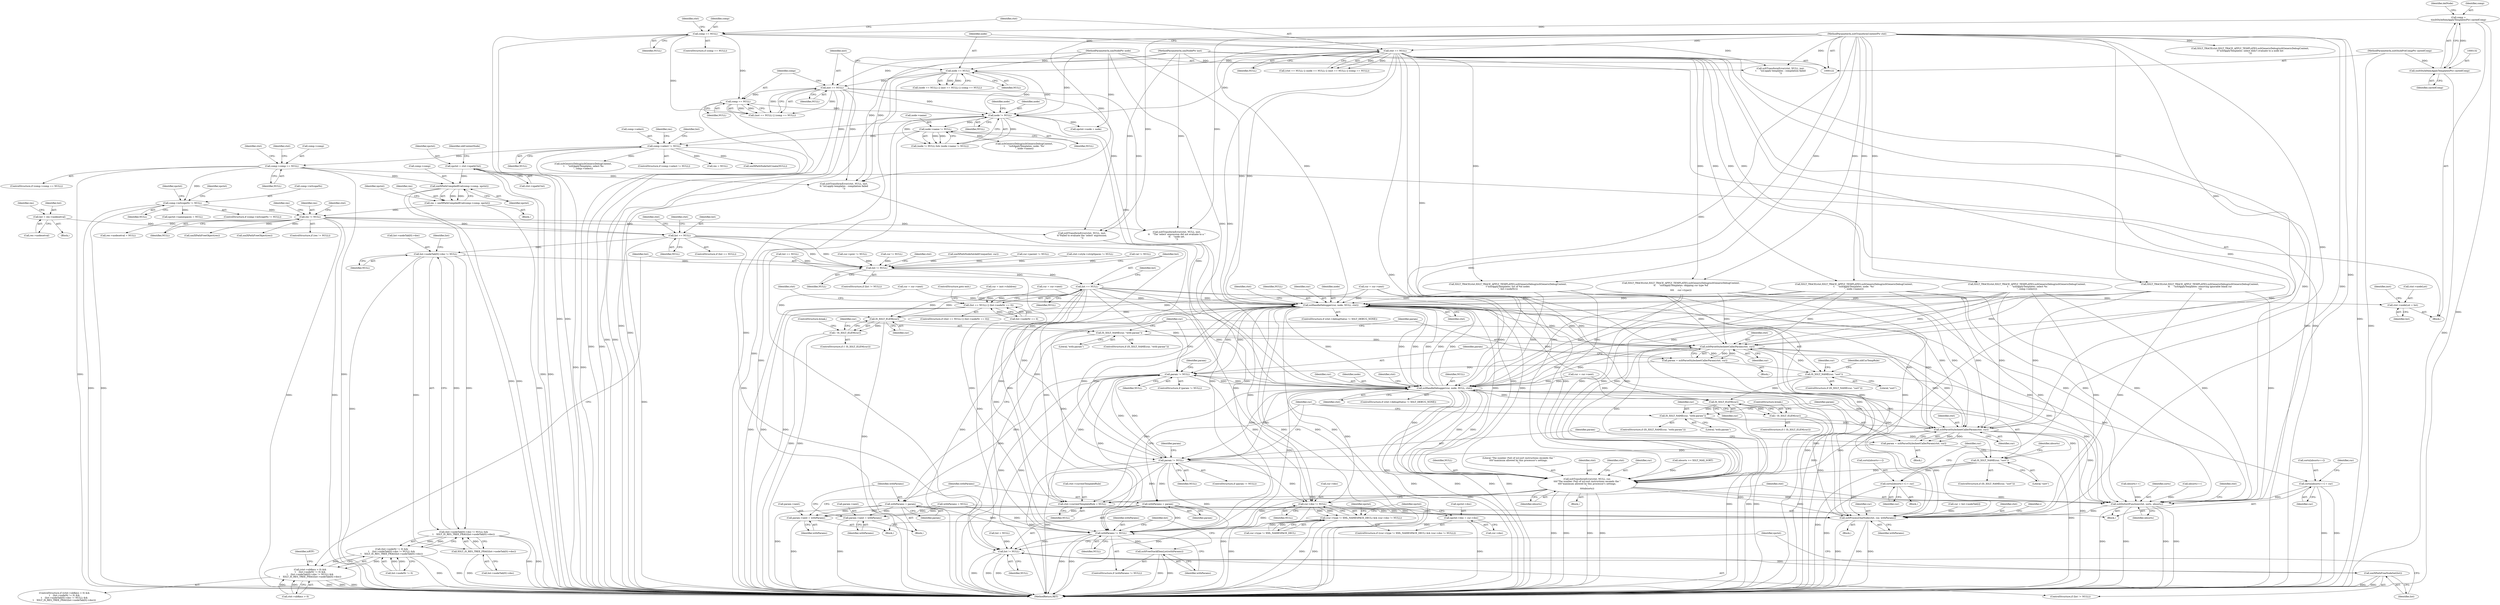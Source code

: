 digraph "0_Chrome_96dbafe288dbe2f0cc45fa3c39daf6d0c37acbab_33@array" {
"1000445" [label="(Call,list->nodeTab[0]->doc != NULL)"];
"1000420" [label="(Call,list == NULL)"];
"1000379" [label="(Call,list = res->nodesetval)"];
"1000368" [label="(Call,res != NULL)"];
"1000350" [label="(Call,res = xmlXPathCompiledEval(comp->comp, xpctxt))"];
"1000352" [label="(Call,xmlXPathCompiledEval(comp->comp, xpctxt))"];
"1000287" [label="(Call,comp->comp == NULL)"];
"1000276" [label="(Call,comp->select != NULL)"];
"1000189" [label="(Call,node != NULL)"];
"1000176" [label="(Call,node == NULL)"];
"1000124" [label="(MethodParameterIn,xmlNodePtr node)"];
"1000172" [label="(Call,ctxt == NULL)"];
"1000123" [label="(MethodParameterIn,xsltTransformContextPtr ctxt)"];
"1000160" [label="(Call,comp == NULL)"];
"1000129" [label="(Call,comp =\n\t(xsltStyleItemApplyTemplatesPtr) castedComp)"];
"1000131" [label="(Call,(xsltStyleItemApplyTemplatesPtr) castedComp)"];
"1000126" [label="(MethodParameterIn,xsltStylePreCompPtr castedComp)"];
"1000183" [label="(Call,comp == NULL)"];
"1000180" [label="(Call,inst == NULL)"];
"1000125" [label="(MethodParameterIn,xmlNodePtr inst)"];
"1000192" [label="(Call,node->name != NULL)"];
"1000206" [label="(Call,xpctxt = ctxt->xpathCtxt)"];
"1000314" [label="(Call,comp->inScopeNs != NULL)"];
"1000444" [label="(Call,(list->nodeTab[0]->doc != NULL) &&\n\t    XSLT_IS_RES_TREE_FRAG(list->nodeTab[0]->doc))"];
"1000438" [label="(Call,(list->nodeNr != 0) &&\n\t    (list->nodeTab[0]->doc != NULL) &&\n\t    XSLT_IS_RES_TREE_FRAG(list->nodeTab[0]->doc))"];
"1000432" [label="(Call,(ctxt->nbKeys > 0) &&\n\t    (list->nodeNr != 0) &&\n\t    (list->nodeTab[0]->doc != NULL) &&\n\t    XSLT_IS_RES_TREE_FRAG(list->nodeTab[0]->doc))"];
"1000454" [label="(Call,XSLT_IS_RES_TREE_FRAG(list->nodeTab[0]->doc))"];
"1000691" [label="(Call,list != NULL)"];
"1000705" [label="(Call,list == NULL)"];
"1000704" [label="(Call,(list == NULL) || (list->nodeNr == 0))"];
"1000714" [label="(Call,ctxt->nodeList = list)"];
"1000739" [label="(Call,xslHandleDebugger(cur, node, NULL, ctxt))"];
"1000766" [label="(Call,IS_XSLT_ELEM(cur))"];
"1000765" [label="(Call,! IS_XSLT_ELEM(cur))"];
"1000770" [label="(Call,IS_XSLT_NAME(cur, \"with-param\"))"];
"1000776" [label="(Call,xsltParseStylesheetCallerParam(ctxt, cur))"];
"1000774" [label="(Call,param = xsltParseStylesheetCallerParam(ctxt, cur))"];
"1000780" [label="(Call,param != NULL)"];
"1000789" [label="(Call,withParams = param)"];
"1000784" [label="(Call,param->next = withParams)"];
"1000868" [label="(Call,param->next = withParams)"];
"1000988" [label="(Call,xsltProcessOneNode(ctxt, cur, withParams))"];
"1000995" [label="(Call,withParams != NULL)"];
"1000998" [label="(Call,xsltFreeStackElemList(withParams))"];
"1001001" [label="(Call,list != NULL)"];
"1001004" [label="(Call,xmlXPathFreeNodeSet(list))"];
"1000823" [label="(Call,xslHandleDebugger(cur, node, NULL, ctxt))"];
"1000850" [label="(Call,IS_XSLT_ELEM(cur))"];
"1000849" [label="(Call,! IS_XSLT_ELEM(cur))"];
"1000854" [label="(Call,IS_XSLT_NAME(cur, \"with-param\"))"];
"1000860" [label="(Call,xsltParseStylesheetCallerParam(ctxt, cur))"];
"1000858" [label="(Call,param = xsltParseStylesheetCallerParam(ctxt, cur))"];
"1000864" [label="(Call,param != NULL)"];
"1000873" [label="(Call,withParams = param)"];
"1000886" [label="(Call,xsltTransformError(ctxt, NULL, cur,\n\t\t\t\t\"The number (%d) of xsl:sort instructions exceeds the \"\n\t\t\t\t\"maximum allowed by this processor's settings.\n\",\n\t\t\t\tnbsorts))"];
"1000911" [label="(Call,ctxt->currentTemplateRule = NULL)"];
"1000916" [label="(Call,xsltDoSortFunction(ctxt, sorts, nbsorts))"];
"1000969" [label="(Call,cur->doc != NULL)"];
"1000963" [label="(Call,(cur->type != XML_NAMESPACE_DECL) && (cur->doc != NULL))"];
"1000974" [label="(Call,xpctxt->doc = cur->doc)"];
"1000877" [label="(Call,IS_XSLT_NAME(cur, \"sort\"))"];
"1000900" [label="(Call,sorts[nbsorts++] = cur)"];
"1000793" [label="(Call,IS_XSLT_NAME(cur, \"sort\"))"];
"1000808" [label="(Call,sorts[nbsorts++] = cur)"];
"1000432" [label="(Call,(ctxt->nbKeys > 0) &&\n\t    (list->nodeNr != 0) &&\n\t    (list->nodeTab[0]->doc != NULL) &&\n\t    XSLT_IS_RES_TREE_FRAG(list->nodeTab[0]->doc))"];
"1000422" [label="(Identifier,NULL)"];
"1000869" [label="(Call,param->next)"];
"1000351" [label="(Identifier,res)"];
"1000419" [label="(ControlStructure,if (list == NULL))"];
"1000433" [label="(Call,ctxt->nbKeys > 0)"];
"1000171" [label="(Call,(ctxt == NULL) || (node == NULL) || (inst == NULL) || (comp == NULL))"];
"1000823" [label="(Call,xslHandleDebugger(cur, node, NULL, ctxt))"];
"1000795" [label="(Literal,\"sort\")"];
"1000160" [label="(Call,comp == NULL)"];
"1000162" [label="(Identifier,NULL)"];
"1000193" [label="(Call,node->name)"];
"1000855" [label="(Identifier,cur)"];
"1000786" [label="(Identifier,param)"];
"1000693" [label="(Identifier,NULL)"];
"1000919" [label="(Identifier,nbsorts)"];
"1000287" [label="(Call,comp->comp == NULL)"];
"1000129" [label="(Call,comp =\n\t(xsltStyleItemApplyTemplatesPtr) castedComp)"];
"1000401" [label="(Call,xmlXPathFreeObject(res))"];
"1000277" [label="(Call,comp->select)"];
"1000184" [label="(Identifier,comp)"];
"1000764" [label="(ControlStructure,if (! IS_XSLT_ELEM(cur)))"];
"1000165" [label="(Identifier,ctxt)"];
"1000978" [label="(Call,cur->doc)"];
"1000353" [label="(Call,comp->comp)"];
"1000718" [label="(Identifier,list)"];
"1000799" [label="(Identifier,oldCurTempRule)"];
"1000302" [label="(Call,xsltGenericDebug(xsltGenericDebugContext,\n \t     \"xsltApplyTemplates: select %s\n\", comp->select))"];
"1000782" [label="(Identifier,NULL)"];
"1000868" [label="(Call,param->next = withParams)"];
"1000825" [label="(Identifier,node)"];
"1000532" [label="(Call,ctxt->style->stripSpaces != NULL)"];
"1000765" [label="(Call,! IS_XSLT_ELEM(cur))"];
"1000780" [label="(Call,param != NULL)"];
"1000300" [label="(Identifier,ctxt)"];
"1000194" [label="(Identifier,node)"];
"1000212" [label="(Identifier,oldContextNode)"];
"1000783" [label="(Block,)"];
"1000876" [label="(ControlStructure,if (IS_XSLT_NAME(cur, \"sort\")))"];
"1001005" [label="(Identifier,list)"];
"1000356" [label="(Identifier,xpctxt)"];
"1000912" [label="(Call,ctxt->currentTemplateRule)"];
"1000431" [label="(ControlStructure,if ((ctxt->nbKeys > 0) &&\n\t    (list->nodeNr != 0) &&\n\t    (list->nodeTab[0]->doc != NULL) &&\n\t    XSLT_IS_RES_TREE_FRAG(list->nodeTab[0]->doc)))"];
"1000159" [label="(ControlStructure,if (comp == NULL))"];
"1000922" [label="(Identifier,ctxt)"];
"1000990" [label="(Identifier,cur)"];
"1000747" [label="(Identifier,ctxt)"];
"1000859" [label="(Identifier,param)"];
"1000963" [label="(Call,(cur->type != XML_NAMESPACE_DECL) && (cur->doc != NULL))"];
"1000813" [label="(Identifier,cur)"];
"1000785" [label="(Call,param->next)"];
"1000901" [label="(Call,sorts[nbsorts++])"];
"1000188" [label="(Call,(node != NULL) && (node->name != NULL))"];
"1000454" [label="(Call,XSLT_IS_RES_TREE_FRAG(list->nodeTab[0]->doc))"];
"1000864" [label="(Call,param != NULL)"];
"1000742" [label="(Identifier,NULL)"];
"1000200" [label="(Call,xsltGenericDebug(xsltGenericDebugContext,\n\t     \"xsltApplyTemplates: node: '%s'\n\", node->name))"];
"1000950" [label="(Call,cur = list->nodeTab[i])"];
"1000862" [label="(Identifier,cur)"];
"1000794" [label="(Identifier,cur)"];
"1000183" [label="(Call,comp == NULL)"];
"1000949" [label="(Block,)"];
"1000352" [label="(Call,xmlXPathCompiledEval(comp->comp, xpctxt))"];
"1000138" [label="(Identifier,delNode)"];
"1000778" [label="(Identifier,cur)"];
"1000999" [label="(Identifier,withParams)"];
"1000314" [label="(Call,comp->inScopeNs != NULL)"];
"1001000" [label="(ControlStructure,if (list != NULL))"];
"1000172" [label="(Call,ctxt == NULL)"];
"1000890" [label="(Literal,\"The number (%d) of xsl:sort instructions exceeds the \"\n\t\t\t\t\"maximum allowed by this processor's settings.\n\")"];
"1000866" [label="(Identifier,NULL)"];
"1000815" [label="(Identifier,cur)"];
"1000997" [label="(Identifier,NULL)"];
"1000852" [label="(ControlStructure,break;)"];
"1000409" [label="(Identifier,ctxt)"];
"1000281" [label="(Block,)"];
"1000886" [label="(Call,xsltTransformError(ctxt, NULL, cur,\n\t\t\t\t\"The number (%d) of xsl:sort instructions exceeds the \"\n\t\t\t\t\"maximum allowed by this processor's settings.\n\",\n\t\t\t\tnbsorts))"];
"1000181" [label="(Identifier,inst)"];
"1000743" [label="(Identifier,ctxt)"];
"1000758" [label="(Call,cur = cur->next)"];
"1000774" [label="(Call,param = xsltParseStylesheetCallerParam(ctxt, cur))"];
"1000790" [label="(Identifier,withParams)"];
"1000174" [label="(Identifier,NULL)"];
"1000733" [label="(ControlStructure,if (ctxt->debugStatus != XSLT_DEBUG_NONE))"];
"1000970" [label="(Call,cur->doc)"];
"1000809" [label="(Call,sorts[nbsorts++])"];
"1000288" [label="(Call,comp->comp)"];
"1000124" [label="(MethodParameterIn,xmlNodePtr node)"];
"1000318" [label="(Identifier,NULL)"];
"1000791" [label="(Identifier,param)"];
"1000817" [label="(ControlStructure,if (ctxt->debugStatus != XSLT_DEBUG_NONE))"];
"1000176" [label="(Call,node == NULL)"];
"1000716" [label="(Identifier,ctxt)"];
"1000147" [label="(Call,withParams = NULL)"];
"1000708" [label="(Call,list->nodeNr == 0)"];
"1000435" [label="(Identifier,ctxt)"];
"1000375" [label="(Identifier,res)"];
"1000831" [label="(Identifier,ctxt)"];
"1000903" [label="(Call,nbsorts++)"];
"1000974" [label="(Call,xpctxt->doc = cur->doc)"];
"1000877" [label="(Call,IS_XSLT_NAME(cur, \"sort\"))"];
"1000691" [label="(Call,list != NULL)"];
"1000710" [label="(Identifier,list)"];
"1000127" [label="(Block,)"];
"1000854" [label="(Call,IS_XSLT_NAME(cur, \"with-param\"))"];
"1000766" [label="(Call,IS_XSLT_ELEM(cur))"];
"1000380" [label="(Identifier,list)"];
"1000408" [label="(Call,xsltTransformError(ctxt, NULL, inst,\n\t\t\"Failed to evaluate the 'select' expression.\n\"))"];
"1000175" [label="(Call,(node == NULL) || (inst == NULL) || (comp == NULL))"];
"1000178" [label="(Identifier,NULL)"];
"1000342" [label="(Identifier,xpctxt)"];
"1000883" [label="(Identifier,nbsorts)"];
"1000597" [label="(Call,val != NULL)"];
"1001002" [label="(Identifier,list)"];
"1000891" [label="(Identifier,nbsorts)"];
"1000275" [label="(ControlStructure,if (comp->select != NULL))"];
"1000713" [label="(ControlStructure,goto exit;)"];
"1000775" [label="(Identifier,param)"];
"1000704" [label="(Call,(list == NULL) || (list->nodeNr == 0))"];
"1000367" [label="(ControlStructure,if (res != NULL))"];
"1000284" [label="(Identifier,res)"];
"1000161" [label="(Identifier,comp)"];
"1000464" [label="(Identifier,isRTF)"];
"1000773" [label="(Block,)"];
"1000286" [label="(ControlStructure,if (comp->comp == NULL))"];
"1000777" [label="(Identifier,ctxt)"];
"1000861" [label="(Identifier,ctxt)"];
"1000359" [label="(Identifier,xpctxt)"];
"1000983" [label="(Identifier,xpctxt)"];
"1000384" [label="(Call,res->nodesetval = NULL)"];
"1000637" [label="(Call,cur->prev != NULL)"];
"1000975" [label="(Call,xpctxt->doc)"];
"1000998" [label="(Call,xsltFreeStackElemList(withParams))"];
"1000173" [label="(Identifier,ctxt)"];
"1000915" [label="(Identifier,NULL)"];
"1000299" [label="(Call,XSLT_TRACE(ctxt,XSLT_TRACE_APPLY_TEMPLATES,xsltGenericDebug(xsltGenericDebugContext,\n \t     \"xsltApplyTemplates: select %s\n\", comp->select)))"];
"1000772" [label="(Literal,\"with-param\")"];
"1000322" [label="(Identifier,xpctxt)"];
"1000315" [label="(Call,comp->inScopeNs)"];
"1000995" [label="(Call,withParams != NULL)"];
"1000386" [label="(Identifier,res)"];
"1000911" [label="(Call,ctxt->currentTemplateRule = NULL)"];
"1000875" [label="(Identifier,param)"];
"1000677" [label="(Call,XSLT_TRACE(ctxt,XSLT_TRACE_APPLY_TEMPLATES,xsltGenericDebug(xsltGenericDebugContext,\n\t\t     \"xsltApplyTemplates: removing ignorable blank cur\n\")))"];
"1000827" [label="(Identifier,ctxt)"];
"1000887" [label="(Identifier,ctxt)"];
"1000768" [label="(ControlStructure,break;)"];
"1000280" [label="(Identifier,NULL)"];
"1000196" [label="(Identifier,NULL)"];
"1000425" [label="(Identifier,ctxt)"];
"1000906" [label="(Call,cur = cur->next)"];
"1000739" [label="(Call,xslHandleDebugger(cur, node, NULL, ctxt))"];
"1000740" [label="(Identifier,cur)"];
"1000863" [label="(ControlStructure,if (param != NULL))"];
"1000849" [label="(Call,! IS_XSLT_ELEM(cur))"];
"1000458" [label="(Identifier,list)"];
"1000283" [label="(Call,res = NULL)"];
"1000421" [label="(Identifier,list)"];
"1000725" [label="(Call,cur = inst->children)"];
"1000126" [label="(MethodParameterIn,xsltStylePreCompPtr castedComp)"];
"1000826" [label="(Identifier,NULL)"];
"1000976" [label="(Identifier,xpctxt)"];
"1000504" [label="(Call,cur != NULL)"];
"1000690" [label="(ControlStructure,if (list != NULL))"];
"1000850" [label="(Call,IS_XSLT_ELEM(cur))"];
"1000926" [label="(Call,cur = cur->next)"];
"1000741" [label="(Identifier,node)"];
"1000905" [label="(Identifier,cur)"];
"1000294" [label="(Identifier,ctxt)"];
"1000164" [label="(Call,xsltTransformError(ctxt, NULL, inst,\n\t     \"xsl:apply-templates : compilation failed\n\"))"];
"1000446" [label="(Call,list->nodeTab[0]->doc)"];
"1000706" [label="(Identifier,list)"];
"1000370" [label="(Identifier,NULL)"];
"1000779" [label="(ControlStructure,if (param != NULL))"];
"1000481" [label="(Call,xmlXPathNodeSetCreate(NULL))"];
"1000340" [label="(Call,xpctxt->namespaces = NULL)"];
"1001008" [label="(Identifier,xpctxt)"];
"1000989" [label="(Identifier,ctxt)"];
"1000865" [label="(Identifier,param)"];
"1000192" [label="(Call,node->name != NULL)"];
"1001056" [label="(MethodReturn,RET)"];
"1000177" [label="(Identifier,node)"];
"1000894" [label="(Identifier,ctxt)"];
"1000808" [label="(Call,sorts[nbsorts++] = cur)"];
"1000705" [label="(Call,list == NULL)"];
"1000784" [label="(Call,param->next = withParams)"];
"1000438" [label="(Call,(list->nodeNr != 0) &&\n\t    (list->nodeTab[0]->doc != NULL) &&\n\t    XSLT_IS_RES_TREE_FRAG(list->nodeTab[0]->doc))"];
"1000480" [label="(Identifier,list)"];
"1000182" [label="(Identifier,NULL)"];
"1000948" [label="(Identifier,i)"];
"1000899" [label="(Block,)"];
"1000927" [label="(Identifier,cur)"];
"1000424" [label="(Call,XSLT_TRACE(ctxt,XSLT_TRACE_APPLY_TEMPLATES,xsltGenericDebug(xsltGenericDebugContext,\n\t\t\"xsltApplyTemplates: select didn't evaluate to a node list\n\")))"];
"1000879" [label="(Literal,\"sort\")"];
"1000391" [label="(Call,xsltTransformError(ctxt, NULL, inst,\n\t\t    \"The 'select' expression did not evaluate to a \"\n\t\t    \"node set.\n\"))"];
"1000453" [label="(Identifier,NULL)"];
"1000131" [label="(Call,(xsltStyleItemApplyTemplatesPtr) castedComp)"];
"1000889" [label="(Identifier,cur)"];
"1000444" [label="(Call,(list->nodeTab[0]->doc != NULL) &&\n\t    XSLT_IS_RES_TREE_FRAG(list->nodeTab[0]->doc))"];
"1000793" [label="(Call,IS_XSLT_NAME(cur, \"sort\"))"];
"1000789" [label="(Call,withParams = param)"];
"1000878" [label="(Identifier,cur)"];
"1000848" [label="(ControlStructure,if (! IS_XSLT_ELEM(cur)))"];
"1000123" [label="(MethodParameterIn,xsltTransformContextPtr ctxt)"];
"1000856" [label="(Literal,\"with-param\")"];
"1000179" [label="(Call,(inst == NULL) || (comp == NULL))"];
"1000769" [label="(ControlStructure,if (IS_XSLT_NAME(cur, \"with-param\")))"];
"1000788" [label="(Identifier,withParams)"];
"1000707" [label="(Identifier,NULL)"];
"1000368" [label="(Call,res != NULL)"];
"1000900" [label="(Call,sorts[nbsorts++] = cur)"];
"1000792" [label="(ControlStructure,if (IS_XSLT_NAME(cur, \"sort\")))"];
"1000918" [label="(Identifier,sorts)"];
"1000703" [label="(ControlStructure,if ((list == NULL) || (list->nodeNr == 0)))"];
"1000882" [label="(Call,nbsorts >= XSLT_MAX_SORT)"];
"1000439" [label="(Call,list->nodeNr != 0)"];
"1000445" [label="(Call,list->nodeTab[0]->doc != NULL)"];
"1001001" [label="(Call,list != NULL)"];
"1000381" [label="(Call,res->nodesetval)"];
"1000206" [label="(Call,xpctxt = ctxt->xpathCtxt)"];
"1000455" [label="(Call,list->nodeTab[0]->doc)"];
"1000142" [label="(Call,list = NULL)"];
"1000369" [label="(Identifier,res)"];
"1000853" [label="(ControlStructure,if (IS_XSLT_NAME(cur, \"with-param\")))"];
"1000916" [label="(Call,xsltDoSortFunction(ctxt, sorts, nbsorts))"];
"1000988" [label="(Call,xsltProcessOneNode(ctxt, cur, withParams))"];
"1000207" [label="(Identifier,xpctxt)"];
"1000770" [label="(Call,IS_XSLT_NAME(cur, \"with-param\"))"];
"1000185" [label="(Identifier,NULL)"];
"1000885" [label="(Block,)"];
"1000130" [label="(Identifier,comp)"];
"1000858" [label="(Call,param = xsltParseStylesheetCallerParam(ctxt, cur))"];
"1000695" [label="(Identifier,ctxt)"];
"1000404" [label="(Call,xmlXPathFreeObject(res))"];
"1000308" [label="(Call,xpctxt->node = node)"];
"1000991" [label="(Identifier,withParams)"];
"1000616" [label="(Call,xmlXPathNodeSetAddUnique(list, cur))"];
"1000291" [label="(Identifier,NULL)"];
"1000519" [label="(Call,cur->parent != NULL)"];
"1000208" [label="(Call,ctxt->xpathCtxt)"];
"1000197" [label="(Call,XSLT_TRACE(ctxt,XSLT_TRACE_APPLY_TEMPLATES,xsltGenericDebug(xsltGenericDebugContext,\n\t     \"xsltApplyTemplates: node: '%s'\n\", node->name)))"];
"1000796" [label="(Block,)"];
"1000180" [label="(Call,inst == NULL)"];
"1000189" [label="(Call,node != NULL)"];
"1000276" [label="(Call,comp->select != NULL)"];
"1000873" [label="(Call,withParams = param)"];
"1000851" [label="(Identifier,cur)"];
"1000714" [label="(Call,ctxt->nodeList = list)"];
"1000964" [label="(Call,cur->type != XML_NAMESPACE_DECL)"];
"1000907" [label="(Identifier,cur)"];
"1000125" [label="(MethodParameterIn,xmlNodePtr inst)"];
"1000973" [label="(Identifier,NULL)"];
"1000872" [label="(Identifier,withParams)"];
"1000962" [label="(ControlStructure,if ((cur->type != XML_NAMESPACE_DECL) && (cur->doc != NULL)))"];
"1001003" [label="(Identifier,NULL)"];
"1000190" [label="(Identifier,node)"];
"1000313" [label="(ControlStructure,if (comp->inScopeNs != NULL))"];
"1000655" [label="(Call,XSLT_TRACE(ctxt,XSLT_TRACE_APPLY_TEMPLATES,xsltGenericDebug(xsltGenericDebugContext,\n\t\t     \"xsltApplyTemplates: skipping cur type %d\n\",\n\t\t\t\t     cur->type)))"];
"1000767" [label="(Identifier,cur)"];
"1000917" [label="(Identifier,ctxt)"];
"1000721" [label="(Identifier,inst)"];
"1000191" [label="(Identifier,NULL)"];
"1000350" [label="(Call,res = xmlXPathCompiledEval(comp->comp, xpctxt))"];
"1000771" [label="(Identifier,cur)"];
"1000293" [label="(Call,xsltTransformError(ctxt, NULL, inst,\n\t\t \"xsl:apply-templates : compilation failed\n\"))"];
"1000888" [label="(Identifier,NULL)"];
"1000379" [label="(Call,list = res->nodesetval)"];
"1000378" [label="(Block,)"];
"1000484" [label="(Call,list == NULL)"];
"1000874" [label="(Identifier,withParams)"];
"1000694" [label="(Call,XSLT_TRACE(ctxt,XSLT_TRACE_APPLY_TEMPLATES,xsltGenericDebug(xsltGenericDebugContext,\n\t\"xsltApplyTemplates: list of %d nodes\n\", list->nodeNr)))"];
"1000692" [label="(Identifier,list)"];
"1000867" [label="(Block,)"];
"1000133" [label="(Identifier,castedComp)"];
"1000857" [label="(Block,)"];
"1000824" [label="(Identifier,cur)"];
"1000996" [label="(Identifier,withParams)"];
"1000842" [label="(Call,cur = cur->next)"];
"1000860" [label="(Call,xsltParseStylesheetCallerParam(ctxt, cur))"];
"1000994" [label="(ControlStructure,if (withParams != NULL))"];
"1000420" [label="(Call,list == NULL)"];
"1000969" [label="(Call,cur->doc != NULL)"];
"1000870" [label="(Identifier,param)"];
"1000715" [label="(Call,ctxt->nodeList)"];
"1000781" [label="(Identifier,param)"];
"1000811" [label="(Call,nbsorts++)"];
"1001004" [label="(Call,xmlXPathFreeNodeSet(list))"];
"1000776" [label="(Call,xsltParseStylesheetCallerParam(ctxt, cur))"];
"1000445" -> "1000444"  [label="AST: "];
"1000445" -> "1000453"  [label="CFG: "];
"1000446" -> "1000445"  [label="AST: "];
"1000453" -> "1000445"  [label="AST: "];
"1000458" -> "1000445"  [label="CFG: "];
"1000444" -> "1000445"  [label="CFG: "];
"1000445" -> "1001056"  [label="DDG: "];
"1000445" -> "1000444"  [label="DDG: "];
"1000445" -> "1000444"  [label="DDG: "];
"1000420" -> "1000445"  [label="DDG: "];
"1000445" -> "1000454"  [label="DDG: "];
"1000445" -> "1000691"  [label="DDG: "];
"1000420" -> "1000419"  [label="AST: "];
"1000420" -> "1000422"  [label="CFG: "];
"1000421" -> "1000420"  [label="AST: "];
"1000422" -> "1000420"  [label="AST: "];
"1000425" -> "1000420"  [label="CFG: "];
"1000435" -> "1000420"  [label="CFG: "];
"1000420" -> "1001056"  [label="DDG: "];
"1000379" -> "1000420"  [label="DDG: "];
"1000368" -> "1000420"  [label="DDG: "];
"1000420" -> "1000691"  [label="DDG: "];
"1000420" -> "1000691"  [label="DDG: "];
"1000420" -> "1000995"  [label="DDG: "];
"1000420" -> "1001001"  [label="DDG: "];
"1000379" -> "1000378"  [label="AST: "];
"1000379" -> "1000381"  [label="CFG: "];
"1000380" -> "1000379"  [label="AST: "];
"1000381" -> "1000379"  [label="AST: "];
"1000386" -> "1000379"  [label="CFG: "];
"1000368" -> "1000367"  [label="AST: "];
"1000368" -> "1000370"  [label="CFG: "];
"1000369" -> "1000368"  [label="AST: "];
"1000370" -> "1000368"  [label="AST: "];
"1000375" -> "1000368"  [label="CFG: "];
"1000409" -> "1000368"  [label="CFG: "];
"1000368" -> "1001056"  [label="DDG: "];
"1000368" -> "1001056"  [label="DDG: "];
"1000350" -> "1000368"  [label="DDG: "];
"1000314" -> "1000368"  [label="DDG: "];
"1000368" -> "1000384"  [label="DDG: "];
"1000368" -> "1000391"  [label="DDG: "];
"1000368" -> "1000401"  [label="DDG: "];
"1000368" -> "1000404"  [label="DDG: "];
"1000368" -> "1000408"  [label="DDG: "];
"1000350" -> "1000281"  [label="AST: "];
"1000350" -> "1000352"  [label="CFG: "];
"1000351" -> "1000350"  [label="AST: "];
"1000352" -> "1000350"  [label="AST: "];
"1000359" -> "1000350"  [label="CFG: "];
"1000350" -> "1001056"  [label="DDG: "];
"1000352" -> "1000350"  [label="DDG: "];
"1000352" -> "1000350"  [label="DDG: "];
"1000352" -> "1000356"  [label="CFG: "];
"1000353" -> "1000352"  [label="AST: "];
"1000356" -> "1000352"  [label="AST: "];
"1000352" -> "1001056"  [label="DDG: "];
"1000352" -> "1001056"  [label="DDG: "];
"1000287" -> "1000352"  [label="DDG: "];
"1000206" -> "1000352"  [label="DDG: "];
"1000287" -> "1000286"  [label="AST: "];
"1000287" -> "1000291"  [label="CFG: "];
"1000288" -> "1000287"  [label="AST: "];
"1000291" -> "1000287"  [label="AST: "];
"1000294" -> "1000287"  [label="CFG: "];
"1000300" -> "1000287"  [label="CFG: "];
"1000287" -> "1001056"  [label="DDG: "];
"1000287" -> "1001056"  [label="DDG: "];
"1000276" -> "1000287"  [label="DDG: "];
"1000287" -> "1000293"  [label="DDG: "];
"1000287" -> "1000314"  [label="DDG: "];
"1000276" -> "1000275"  [label="AST: "];
"1000276" -> "1000280"  [label="CFG: "];
"1000277" -> "1000276"  [label="AST: "];
"1000280" -> "1000276"  [label="AST: "];
"1000284" -> "1000276"  [label="CFG: "];
"1000480" -> "1000276"  [label="CFG: "];
"1000276" -> "1001056"  [label="DDG: "];
"1000276" -> "1001056"  [label="DDG: "];
"1000189" -> "1000276"  [label="DDG: "];
"1000192" -> "1000276"  [label="DDG: "];
"1000276" -> "1000283"  [label="DDG: "];
"1000276" -> "1000302"  [label="DDG: "];
"1000276" -> "1000481"  [label="DDG: "];
"1000189" -> "1000188"  [label="AST: "];
"1000189" -> "1000191"  [label="CFG: "];
"1000190" -> "1000189"  [label="AST: "];
"1000191" -> "1000189"  [label="AST: "];
"1000194" -> "1000189"  [label="CFG: "];
"1000188" -> "1000189"  [label="CFG: "];
"1000189" -> "1001056"  [label="DDG: "];
"1000189" -> "1000188"  [label="DDG: "];
"1000189" -> "1000188"  [label="DDG: "];
"1000176" -> "1000189"  [label="DDG: "];
"1000176" -> "1000189"  [label="DDG: "];
"1000124" -> "1000189"  [label="DDG: "];
"1000183" -> "1000189"  [label="DDG: "];
"1000172" -> "1000189"  [label="DDG: "];
"1000180" -> "1000189"  [label="DDG: "];
"1000189" -> "1000192"  [label="DDG: "];
"1000189" -> "1000308"  [label="DDG: "];
"1000189" -> "1000739"  [label="DDG: "];
"1000189" -> "1000823"  [label="DDG: "];
"1000176" -> "1000175"  [label="AST: "];
"1000176" -> "1000178"  [label="CFG: "];
"1000177" -> "1000176"  [label="AST: "];
"1000178" -> "1000176"  [label="AST: "];
"1000181" -> "1000176"  [label="CFG: "];
"1000175" -> "1000176"  [label="CFG: "];
"1000176" -> "1001056"  [label="DDG: "];
"1000176" -> "1001056"  [label="DDG: "];
"1000176" -> "1000175"  [label="DDG: "];
"1000176" -> "1000175"  [label="DDG: "];
"1000124" -> "1000176"  [label="DDG: "];
"1000172" -> "1000176"  [label="DDG: "];
"1000176" -> "1000180"  [label="DDG: "];
"1000124" -> "1000122"  [label="AST: "];
"1000124" -> "1001056"  [label="DDG: "];
"1000124" -> "1000308"  [label="DDG: "];
"1000124" -> "1000739"  [label="DDG: "];
"1000124" -> "1000823"  [label="DDG: "];
"1000172" -> "1000171"  [label="AST: "];
"1000172" -> "1000174"  [label="CFG: "];
"1000173" -> "1000172"  [label="AST: "];
"1000174" -> "1000172"  [label="AST: "];
"1000177" -> "1000172"  [label="CFG: "];
"1000171" -> "1000172"  [label="CFG: "];
"1000172" -> "1001056"  [label="DDG: "];
"1000172" -> "1001056"  [label="DDG: "];
"1000172" -> "1000171"  [label="DDG: "];
"1000172" -> "1000171"  [label="DDG: "];
"1000123" -> "1000172"  [label="DDG: "];
"1000160" -> "1000172"  [label="DDG: "];
"1000172" -> "1000197"  [label="DDG: "];
"1000172" -> "1000293"  [label="DDG: "];
"1000172" -> "1000299"  [label="DDG: "];
"1000172" -> "1000655"  [label="DDG: "];
"1000172" -> "1000677"  [label="DDG: "];
"1000172" -> "1000694"  [label="DDG: "];
"1000172" -> "1000739"  [label="DDG: "];
"1000172" -> "1000776"  [label="DDG: "];
"1000172" -> "1000823"  [label="DDG: "];
"1000172" -> "1000860"  [label="DDG: "];
"1000172" -> "1000886"  [label="DDG: "];
"1000172" -> "1000916"  [label="DDG: "];
"1000172" -> "1000988"  [label="DDG: "];
"1000123" -> "1000122"  [label="AST: "];
"1000123" -> "1001056"  [label="DDG: "];
"1000123" -> "1000164"  [label="DDG: "];
"1000123" -> "1000197"  [label="DDG: "];
"1000123" -> "1000293"  [label="DDG: "];
"1000123" -> "1000299"  [label="DDG: "];
"1000123" -> "1000391"  [label="DDG: "];
"1000123" -> "1000408"  [label="DDG: "];
"1000123" -> "1000424"  [label="DDG: "];
"1000123" -> "1000655"  [label="DDG: "];
"1000123" -> "1000677"  [label="DDG: "];
"1000123" -> "1000694"  [label="DDG: "];
"1000123" -> "1000739"  [label="DDG: "];
"1000123" -> "1000776"  [label="DDG: "];
"1000123" -> "1000823"  [label="DDG: "];
"1000123" -> "1000860"  [label="DDG: "];
"1000123" -> "1000886"  [label="DDG: "];
"1000123" -> "1000916"  [label="DDG: "];
"1000123" -> "1000988"  [label="DDG: "];
"1000160" -> "1000159"  [label="AST: "];
"1000160" -> "1000162"  [label="CFG: "];
"1000161" -> "1000160"  [label="AST: "];
"1000162" -> "1000160"  [label="AST: "];
"1000165" -> "1000160"  [label="CFG: "];
"1000173" -> "1000160"  [label="CFG: "];
"1000160" -> "1001056"  [label="DDG: "];
"1000160" -> "1001056"  [label="DDG: "];
"1000129" -> "1000160"  [label="DDG: "];
"1000160" -> "1000164"  [label="DDG: "];
"1000160" -> "1000179"  [label="DDG: "];
"1000160" -> "1000183"  [label="DDG: "];
"1000129" -> "1000127"  [label="AST: "];
"1000129" -> "1000131"  [label="CFG: "];
"1000130" -> "1000129"  [label="AST: "];
"1000131" -> "1000129"  [label="AST: "];
"1000138" -> "1000129"  [label="CFG: "];
"1000129" -> "1001056"  [label="DDG: "];
"1000131" -> "1000129"  [label="DDG: "];
"1000131" -> "1000133"  [label="CFG: "];
"1000132" -> "1000131"  [label="AST: "];
"1000133" -> "1000131"  [label="AST: "];
"1000131" -> "1001056"  [label="DDG: "];
"1000126" -> "1000131"  [label="DDG: "];
"1000126" -> "1000122"  [label="AST: "];
"1000126" -> "1001056"  [label="DDG: "];
"1000183" -> "1000179"  [label="AST: "];
"1000183" -> "1000185"  [label="CFG: "];
"1000184" -> "1000183"  [label="AST: "];
"1000185" -> "1000183"  [label="AST: "];
"1000179" -> "1000183"  [label="CFG: "];
"1000183" -> "1001056"  [label="DDG: "];
"1000183" -> "1001056"  [label="DDG: "];
"1000183" -> "1000179"  [label="DDG: "];
"1000183" -> "1000179"  [label="DDG: "];
"1000180" -> "1000183"  [label="DDG: "];
"1000180" -> "1000179"  [label="AST: "];
"1000180" -> "1000182"  [label="CFG: "];
"1000181" -> "1000180"  [label="AST: "];
"1000182" -> "1000180"  [label="AST: "];
"1000184" -> "1000180"  [label="CFG: "];
"1000179" -> "1000180"  [label="CFG: "];
"1000180" -> "1001056"  [label="DDG: "];
"1000180" -> "1001056"  [label="DDG: "];
"1000180" -> "1000179"  [label="DDG: "];
"1000180" -> "1000179"  [label="DDG: "];
"1000125" -> "1000180"  [label="DDG: "];
"1000180" -> "1000293"  [label="DDG: "];
"1000180" -> "1000391"  [label="DDG: "];
"1000180" -> "1000408"  [label="DDG: "];
"1000125" -> "1000122"  [label="AST: "];
"1000125" -> "1001056"  [label="DDG: "];
"1000125" -> "1000164"  [label="DDG: "];
"1000125" -> "1000293"  [label="DDG: "];
"1000125" -> "1000391"  [label="DDG: "];
"1000125" -> "1000408"  [label="DDG: "];
"1000192" -> "1000188"  [label="AST: "];
"1000192" -> "1000196"  [label="CFG: "];
"1000193" -> "1000192"  [label="AST: "];
"1000196" -> "1000192"  [label="AST: "];
"1000188" -> "1000192"  [label="CFG: "];
"1000192" -> "1001056"  [label="DDG: "];
"1000192" -> "1000188"  [label="DDG: "];
"1000192" -> "1000188"  [label="DDG: "];
"1000192" -> "1000200"  [label="DDG: "];
"1000206" -> "1000127"  [label="AST: "];
"1000206" -> "1000208"  [label="CFG: "];
"1000207" -> "1000206"  [label="AST: "];
"1000208" -> "1000206"  [label="AST: "];
"1000212" -> "1000206"  [label="CFG: "];
"1000206" -> "1001056"  [label="DDG: "];
"1000206" -> "1001056"  [label="DDG: "];
"1000314" -> "1000313"  [label="AST: "];
"1000314" -> "1000318"  [label="CFG: "];
"1000315" -> "1000314"  [label="AST: "];
"1000318" -> "1000314"  [label="AST: "];
"1000322" -> "1000314"  [label="CFG: "];
"1000342" -> "1000314"  [label="CFG: "];
"1000314" -> "1001056"  [label="DDG: "];
"1000314" -> "1001056"  [label="DDG: "];
"1000314" -> "1000340"  [label="DDG: "];
"1000444" -> "1000438"  [label="AST: "];
"1000444" -> "1000454"  [label="CFG: "];
"1000454" -> "1000444"  [label="AST: "];
"1000438" -> "1000444"  [label="CFG: "];
"1000444" -> "1001056"  [label="DDG: "];
"1000444" -> "1001056"  [label="DDG: "];
"1000444" -> "1000438"  [label="DDG: "];
"1000444" -> "1000438"  [label="DDG: "];
"1000454" -> "1000444"  [label="DDG: "];
"1000438" -> "1000432"  [label="AST: "];
"1000438" -> "1000439"  [label="CFG: "];
"1000439" -> "1000438"  [label="AST: "];
"1000432" -> "1000438"  [label="CFG: "];
"1000438" -> "1001056"  [label="DDG: "];
"1000438" -> "1001056"  [label="DDG: "];
"1000438" -> "1000432"  [label="DDG: "];
"1000438" -> "1000432"  [label="DDG: "];
"1000439" -> "1000438"  [label="DDG: "];
"1000439" -> "1000438"  [label="DDG: "];
"1000432" -> "1000431"  [label="AST: "];
"1000432" -> "1000433"  [label="CFG: "];
"1000433" -> "1000432"  [label="AST: "];
"1000464" -> "1000432"  [label="CFG: "];
"1000692" -> "1000432"  [label="CFG: "];
"1000432" -> "1001056"  [label="DDG: "];
"1000432" -> "1001056"  [label="DDG: "];
"1000432" -> "1001056"  [label="DDG: "];
"1000433" -> "1000432"  [label="DDG: "];
"1000433" -> "1000432"  [label="DDG: "];
"1000454" -> "1000455"  [label="CFG: "];
"1000455" -> "1000454"  [label="AST: "];
"1000454" -> "1001056"  [label="DDG: "];
"1000691" -> "1000690"  [label="AST: "];
"1000691" -> "1000693"  [label="CFG: "];
"1000692" -> "1000691"  [label="AST: "];
"1000693" -> "1000691"  [label="AST: "];
"1000695" -> "1000691"  [label="CFG: "];
"1000706" -> "1000691"  [label="CFG: "];
"1000616" -> "1000691"  [label="DDG: "];
"1000484" -> "1000691"  [label="DDG: "];
"1000637" -> "1000691"  [label="DDG: "];
"1000597" -> "1000691"  [label="DDG: "];
"1000504" -> "1000691"  [label="DDG: "];
"1000519" -> "1000691"  [label="DDG: "];
"1000532" -> "1000691"  [label="DDG: "];
"1000691" -> "1000705"  [label="DDG: "];
"1000691" -> "1000705"  [label="DDG: "];
"1000705" -> "1000704"  [label="AST: "];
"1000705" -> "1000707"  [label="CFG: "];
"1000706" -> "1000705"  [label="AST: "];
"1000707" -> "1000705"  [label="AST: "];
"1000710" -> "1000705"  [label="CFG: "];
"1000704" -> "1000705"  [label="CFG: "];
"1000705" -> "1000704"  [label="DDG: "];
"1000705" -> "1000704"  [label="DDG: "];
"1000705" -> "1000714"  [label="DDG: "];
"1000705" -> "1000739"  [label="DDG: "];
"1000705" -> "1000780"  [label="DDG: "];
"1000705" -> "1000823"  [label="DDG: "];
"1000705" -> "1000864"  [label="DDG: "];
"1000705" -> "1000886"  [label="DDG: "];
"1000705" -> "1000911"  [label="DDG: "];
"1000705" -> "1000969"  [label="DDG: "];
"1000705" -> "1000995"  [label="DDG: "];
"1000705" -> "1001001"  [label="DDG: "];
"1000704" -> "1000703"  [label="AST: "];
"1000704" -> "1000708"  [label="CFG: "];
"1000708" -> "1000704"  [label="AST: "];
"1000713" -> "1000704"  [label="CFG: "];
"1000716" -> "1000704"  [label="CFG: "];
"1000704" -> "1001056"  [label="DDG: "];
"1000704" -> "1001056"  [label="DDG: "];
"1000704" -> "1001056"  [label="DDG: "];
"1000708" -> "1000704"  [label="DDG: "];
"1000708" -> "1000704"  [label="DDG: "];
"1000714" -> "1000127"  [label="AST: "];
"1000714" -> "1000718"  [label="CFG: "];
"1000715" -> "1000714"  [label="AST: "];
"1000718" -> "1000714"  [label="AST: "];
"1000721" -> "1000714"  [label="CFG: "];
"1000739" -> "1000733"  [label="AST: "];
"1000739" -> "1000743"  [label="CFG: "];
"1000740" -> "1000739"  [label="AST: "];
"1000741" -> "1000739"  [label="AST: "];
"1000742" -> "1000739"  [label="AST: "];
"1000743" -> "1000739"  [label="AST: "];
"1000747" -> "1000739"  [label="CFG: "];
"1000739" -> "1001056"  [label="DDG: "];
"1000739" -> "1001056"  [label="DDG: "];
"1000739" -> "1001056"  [label="DDG: "];
"1000739" -> "1001056"  [label="DDG: "];
"1000842" -> "1000739"  [label="DDG: "];
"1000926" -> "1000739"  [label="DDG: "];
"1000758" -> "1000739"  [label="DDG: "];
"1000725" -> "1000739"  [label="DDG: "];
"1000823" -> "1000739"  [label="DDG: "];
"1000823" -> "1000739"  [label="DDG: "];
"1000823" -> "1000739"  [label="DDG: "];
"1000864" -> "1000739"  [label="DDG: "];
"1000780" -> "1000739"  [label="DDG: "];
"1000677" -> "1000739"  [label="DDG: "];
"1000776" -> "1000739"  [label="DDG: "];
"1000860" -> "1000739"  [label="DDG: "];
"1000197" -> "1000739"  [label="DDG: "];
"1000655" -> "1000739"  [label="DDG: "];
"1000694" -> "1000739"  [label="DDG: "];
"1000299" -> "1000739"  [label="DDG: "];
"1000739" -> "1000766"  [label="DDG: "];
"1000739" -> "1000776"  [label="DDG: "];
"1000739" -> "1000780"  [label="DDG: "];
"1000739" -> "1000823"  [label="DDG: "];
"1000739" -> "1000823"  [label="DDG: "];
"1000739" -> "1000823"  [label="DDG: "];
"1000739" -> "1000860"  [label="DDG: "];
"1000739" -> "1000864"  [label="DDG: "];
"1000739" -> "1000886"  [label="DDG: "];
"1000739" -> "1000886"  [label="DDG: "];
"1000739" -> "1000911"  [label="DDG: "];
"1000739" -> "1000916"  [label="DDG: "];
"1000739" -> "1000969"  [label="DDG: "];
"1000739" -> "1000988"  [label="DDG: "];
"1000739" -> "1000995"  [label="DDG: "];
"1000766" -> "1000765"  [label="AST: "];
"1000766" -> "1000767"  [label="CFG: "];
"1000767" -> "1000766"  [label="AST: "];
"1000765" -> "1000766"  [label="CFG: "];
"1000766" -> "1001056"  [label="DDG: "];
"1000766" -> "1000765"  [label="DDG: "];
"1000842" -> "1000766"  [label="DDG: "];
"1000926" -> "1000766"  [label="DDG: "];
"1000758" -> "1000766"  [label="DDG: "];
"1000725" -> "1000766"  [label="DDG: "];
"1000766" -> "1000770"  [label="DDG: "];
"1000765" -> "1000764"  [label="AST: "];
"1000768" -> "1000765"  [label="CFG: "];
"1000771" -> "1000765"  [label="CFG: "];
"1000765" -> "1001056"  [label="DDG: "];
"1000765" -> "1001056"  [label="DDG: "];
"1000770" -> "1000769"  [label="AST: "];
"1000770" -> "1000772"  [label="CFG: "];
"1000771" -> "1000770"  [label="AST: "];
"1000772" -> "1000770"  [label="AST: "];
"1000775" -> "1000770"  [label="CFG: "];
"1000794" -> "1000770"  [label="CFG: "];
"1000770" -> "1001056"  [label="DDG: "];
"1000770" -> "1000776"  [label="DDG: "];
"1000770" -> "1000793"  [label="DDG: "];
"1000776" -> "1000774"  [label="AST: "];
"1000776" -> "1000778"  [label="CFG: "];
"1000777" -> "1000776"  [label="AST: "];
"1000778" -> "1000776"  [label="AST: "];
"1000774" -> "1000776"  [label="CFG: "];
"1000776" -> "1001056"  [label="DDG: "];
"1000776" -> "1000774"  [label="DDG: "];
"1000776" -> "1000774"  [label="DDG: "];
"1000677" -> "1000776"  [label="DDG: "];
"1000823" -> "1000776"  [label="DDG: "];
"1000860" -> "1000776"  [label="DDG: "];
"1000197" -> "1000776"  [label="DDG: "];
"1000655" -> "1000776"  [label="DDG: "];
"1000694" -> "1000776"  [label="DDG: "];
"1000299" -> "1000776"  [label="DDG: "];
"1000776" -> "1000793"  [label="DDG: "];
"1000776" -> "1000823"  [label="DDG: "];
"1000776" -> "1000860"  [label="DDG: "];
"1000776" -> "1000886"  [label="DDG: "];
"1000776" -> "1000916"  [label="DDG: "];
"1000776" -> "1000988"  [label="DDG: "];
"1000774" -> "1000773"  [label="AST: "];
"1000775" -> "1000774"  [label="AST: "];
"1000781" -> "1000774"  [label="CFG: "];
"1000774" -> "1001056"  [label="DDG: "];
"1000774" -> "1000780"  [label="DDG: "];
"1000780" -> "1000779"  [label="AST: "];
"1000780" -> "1000782"  [label="CFG: "];
"1000781" -> "1000780"  [label="AST: "];
"1000782" -> "1000780"  [label="AST: "];
"1000786" -> "1000780"  [label="CFG: "];
"1000794" -> "1000780"  [label="CFG: "];
"1000780" -> "1001056"  [label="DDG: "];
"1000780" -> "1001056"  [label="DDG: "];
"1000864" -> "1000780"  [label="DDG: "];
"1000823" -> "1000780"  [label="DDG: "];
"1000780" -> "1000789"  [label="DDG: "];
"1000780" -> "1000823"  [label="DDG: "];
"1000780" -> "1000864"  [label="DDG: "];
"1000780" -> "1000886"  [label="DDG: "];
"1000780" -> "1000911"  [label="DDG: "];
"1000780" -> "1000969"  [label="DDG: "];
"1000780" -> "1000995"  [label="DDG: "];
"1000789" -> "1000783"  [label="AST: "];
"1000789" -> "1000791"  [label="CFG: "];
"1000790" -> "1000789"  [label="AST: "];
"1000791" -> "1000789"  [label="AST: "];
"1000794" -> "1000789"  [label="CFG: "];
"1000789" -> "1001056"  [label="DDG: "];
"1000789" -> "1000784"  [label="DDG: "];
"1000789" -> "1000868"  [label="DDG: "];
"1000789" -> "1000988"  [label="DDG: "];
"1000789" -> "1000995"  [label="DDG: "];
"1000784" -> "1000783"  [label="AST: "];
"1000784" -> "1000788"  [label="CFG: "];
"1000785" -> "1000784"  [label="AST: "];
"1000788" -> "1000784"  [label="AST: "];
"1000790" -> "1000784"  [label="CFG: "];
"1000784" -> "1001056"  [label="DDG: "];
"1000873" -> "1000784"  [label="DDG: "];
"1000147" -> "1000784"  [label="DDG: "];
"1000868" -> "1000867"  [label="AST: "];
"1000868" -> "1000872"  [label="CFG: "];
"1000869" -> "1000868"  [label="AST: "];
"1000872" -> "1000868"  [label="AST: "];
"1000874" -> "1000868"  [label="CFG: "];
"1000868" -> "1001056"  [label="DDG: "];
"1000873" -> "1000868"  [label="DDG: "];
"1000147" -> "1000868"  [label="DDG: "];
"1000988" -> "1000949"  [label="AST: "];
"1000988" -> "1000991"  [label="CFG: "];
"1000989" -> "1000988"  [label="AST: "];
"1000990" -> "1000988"  [label="AST: "];
"1000991" -> "1000988"  [label="AST: "];
"1000948" -> "1000988"  [label="CFG: "];
"1000988" -> "1001056"  [label="DDG: "];
"1000988" -> "1001056"  [label="DDG: "];
"1000988" -> "1001056"  [label="DDG: "];
"1000677" -> "1000988"  [label="DDG: "];
"1000823" -> "1000988"  [label="DDG: "];
"1000886" -> "1000988"  [label="DDG: "];
"1000916" -> "1000988"  [label="DDG: "];
"1000860" -> "1000988"  [label="DDG: "];
"1000197" -> "1000988"  [label="DDG: "];
"1000655" -> "1000988"  [label="DDG: "];
"1000694" -> "1000988"  [label="DDG: "];
"1000299" -> "1000988"  [label="DDG: "];
"1000950" -> "1000988"  [label="DDG: "];
"1000873" -> "1000988"  [label="DDG: "];
"1000147" -> "1000988"  [label="DDG: "];
"1000988" -> "1000995"  [label="DDG: "];
"1000995" -> "1000994"  [label="AST: "];
"1000995" -> "1000997"  [label="CFG: "];
"1000996" -> "1000995"  [label="AST: "];
"1000997" -> "1000995"  [label="AST: "];
"1000999" -> "1000995"  [label="CFG: "];
"1001002" -> "1000995"  [label="CFG: "];
"1000995" -> "1001056"  [label="DDG: "];
"1000995" -> "1001056"  [label="DDG: "];
"1000873" -> "1000995"  [label="DDG: "];
"1000147" -> "1000995"  [label="DDG: "];
"1000484" -> "1000995"  [label="DDG: "];
"1000864" -> "1000995"  [label="DDG: "];
"1000969" -> "1000995"  [label="DDG: "];
"1000408" -> "1000995"  [label="DDG: "];
"1000293" -> "1000995"  [label="DDG: "];
"1000886" -> "1000995"  [label="DDG: "];
"1000823" -> "1000995"  [label="DDG: "];
"1000391" -> "1000995"  [label="DDG: "];
"1000995" -> "1000998"  [label="DDG: "];
"1000995" -> "1001001"  [label="DDG: "];
"1000998" -> "1000994"  [label="AST: "];
"1000998" -> "1000999"  [label="CFG: "];
"1000999" -> "1000998"  [label="AST: "];
"1001002" -> "1000998"  [label="CFG: "];
"1000998" -> "1001056"  [label="DDG: "];
"1000998" -> "1001056"  [label="DDG: "];
"1001001" -> "1001000"  [label="AST: "];
"1001001" -> "1001003"  [label="CFG: "];
"1001002" -> "1001001"  [label="AST: "];
"1001003" -> "1001001"  [label="AST: "];
"1001005" -> "1001001"  [label="CFG: "];
"1001008" -> "1001001"  [label="CFG: "];
"1001001" -> "1001056"  [label="DDG: "];
"1001001" -> "1001056"  [label="DDG: "];
"1001001" -> "1001056"  [label="DDG: "];
"1000484" -> "1001001"  [label="DDG: "];
"1000142" -> "1001001"  [label="DDG: "];
"1001001" -> "1001004"  [label="DDG: "];
"1001004" -> "1001000"  [label="AST: "];
"1001004" -> "1001005"  [label="CFG: "];
"1001005" -> "1001004"  [label="AST: "];
"1001008" -> "1001004"  [label="CFG: "];
"1001004" -> "1001056"  [label="DDG: "];
"1001004" -> "1001056"  [label="DDG: "];
"1000823" -> "1000817"  [label="AST: "];
"1000823" -> "1000827"  [label="CFG: "];
"1000824" -> "1000823"  [label="AST: "];
"1000825" -> "1000823"  [label="AST: "];
"1000826" -> "1000823"  [label="AST: "];
"1000827" -> "1000823"  [label="AST: "];
"1000831" -> "1000823"  [label="CFG: "];
"1000823" -> "1001056"  [label="DDG: "];
"1000823" -> "1001056"  [label="DDG: "];
"1000823" -> "1001056"  [label="DDG: "];
"1000823" -> "1001056"  [label="DDG: "];
"1000842" -> "1000823"  [label="DDG: "];
"1000906" -> "1000823"  [label="DDG: "];
"1000793" -> "1000823"  [label="DDG: "];
"1000864" -> "1000823"  [label="DDG: "];
"1000677" -> "1000823"  [label="DDG: "];
"1000860" -> "1000823"  [label="DDG: "];
"1000197" -> "1000823"  [label="DDG: "];
"1000655" -> "1000823"  [label="DDG: "];
"1000694" -> "1000823"  [label="DDG: "];
"1000299" -> "1000823"  [label="DDG: "];
"1000823" -> "1000850"  [label="DDG: "];
"1000823" -> "1000860"  [label="DDG: "];
"1000823" -> "1000864"  [label="DDG: "];
"1000823" -> "1000886"  [label="DDG: "];
"1000823" -> "1000886"  [label="DDG: "];
"1000823" -> "1000911"  [label="DDG: "];
"1000823" -> "1000916"  [label="DDG: "];
"1000823" -> "1000969"  [label="DDG: "];
"1000850" -> "1000849"  [label="AST: "];
"1000850" -> "1000851"  [label="CFG: "];
"1000851" -> "1000850"  [label="AST: "];
"1000849" -> "1000850"  [label="CFG: "];
"1000850" -> "1001056"  [label="DDG: "];
"1000850" -> "1000849"  [label="DDG: "];
"1000842" -> "1000850"  [label="DDG: "];
"1000906" -> "1000850"  [label="DDG: "];
"1000793" -> "1000850"  [label="DDG: "];
"1000850" -> "1000854"  [label="DDG: "];
"1000849" -> "1000848"  [label="AST: "];
"1000852" -> "1000849"  [label="CFG: "];
"1000855" -> "1000849"  [label="CFG: "];
"1000849" -> "1001056"  [label="DDG: "];
"1000849" -> "1001056"  [label="DDG: "];
"1000854" -> "1000853"  [label="AST: "];
"1000854" -> "1000856"  [label="CFG: "];
"1000855" -> "1000854"  [label="AST: "];
"1000856" -> "1000854"  [label="AST: "];
"1000859" -> "1000854"  [label="CFG: "];
"1000878" -> "1000854"  [label="CFG: "];
"1000854" -> "1001056"  [label="DDG: "];
"1000854" -> "1000860"  [label="DDG: "];
"1000854" -> "1000877"  [label="DDG: "];
"1000860" -> "1000858"  [label="AST: "];
"1000860" -> "1000862"  [label="CFG: "];
"1000861" -> "1000860"  [label="AST: "];
"1000862" -> "1000860"  [label="AST: "];
"1000858" -> "1000860"  [label="CFG: "];
"1000860" -> "1001056"  [label="DDG: "];
"1000860" -> "1000858"  [label="DDG: "];
"1000860" -> "1000858"  [label="DDG: "];
"1000677" -> "1000860"  [label="DDG: "];
"1000197" -> "1000860"  [label="DDG: "];
"1000655" -> "1000860"  [label="DDG: "];
"1000694" -> "1000860"  [label="DDG: "];
"1000299" -> "1000860"  [label="DDG: "];
"1000860" -> "1000877"  [label="DDG: "];
"1000860" -> "1000886"  [label="DDG: "];
"1000860" -> "1000916"  [label="DDG: "];
"1000858" -> "1000857"  [label="AST: "];
"1000859" -> "1000858"  [label="AST: "];
"1000865" -> "1000858"  [label="CFG: "];
"1000858" -> "1001056"  [label="DDG: "];
"1000858" -> "1000864"  [label="DDG: "];
"1000864" -> "1000863"  [label="AST: "];
"1000864" -> "1000866"  [label="CFG: "];
"1000865" -> "1000864"  [label="AST: "];
"1000866" -> "1000864"  [label="AST: "];
"1000870" -> "1000864"  [label="CFG: "];
"1000878" -> "1000864"  [label="CFG: "];
"1000864" -> "1001056"  [label="DDG: "];
"1000864" -> "1001056"  [label="DDG: "];
"1000864" -> "1000873"  [label="DDG: "];
"1000864" -> "1000886"  [label="DDG: "];
"1000864" -> "1000911"  [label="DDG: "];
"1000864" -> "1000969"  [label="DDG: "];
"1000873" -> "1000867"  [label="AST: "];
"1000873" -> "1000875"  [label="CFG: "];
"1000874" -> "1000873"  [label="AST: "];
"1000875" -> "1000873"  [label="AST: "];
"1000878" -> "1000873"  [label="CFG: "];
"1000873" -> "1001056"  [label="DDG: "];
"1000886" -> "1000885"  [label="AST: "];
"1000886" -> "1000891"  [label="CFG: "];
"1000887" -> "1000886"  [label="AST: "];
"1000888" -> "1000886"  [label="AST: "];
"1000889" -> "1000886"  [label="AST: "];
"1000890" -> "1000886"  [label="AST: "];
"1000891" -> "1000886"  [label="AST: "];
"1000894" -> "1000886"  [label="CFG: "];
"1000886" -> "1001056"  [label="DDG: "];
"1000886" -> "1001056"  [label="DDG: "];
"1000886" -> "1001056"  [label="DDG: "];
"1000886" -> "1001056"  [label="DDG: "];
"1000677" -> "1000886"  [label="DDG: "];
"1000197" -> "1000886"  [label="DDG: "];
"1000655" -> "1000886"  [label="DDG: "];
"1000694" -> "1000886"  [label="DDG: "];
"1000299" -> "1000886"  [label="DDG: "];
"1000877" -> "1000886"  [label="DDG: "];
"1000882" -> "1000886"  [label="DDG: "];
"1000886" -> "1000911"  [label="DDG: "];
"1000886" -> "1000916"  [label="DDG: "];
"1000886" -> "1000916"  [label="DDG: "];
"1000886" -> "1000969"  [label="DDG: "];
"1000911" -> "1000796"  [label="AST: "];
"1000911" -> "1000915"  [label="CFG: "];
"1000912" -> "1000911"  [label="AST: "];
"1000915" -> "1000911"  [label="AST: "];
"1000917" -> "1000911"  [label="CFG: "];
"1000916" -> "1000796"  [label="AST: "];
"1000916" -> "1000919"  [label="CFG: "];
"1000917" -> "1000916"  [label="AST: "];
"1000918" -> "1000916"  [label="AST: "];
"1000919" -> "1000916"  [label="AST: "];
"1000922" -> "1000916"  [label="CFG: "];
"1000916" -> "1001056"  [label="DDG: "];
"1000916" -> "1001056"  [label="DDG: "];
"1000916" -> "1001056"  [label="DDG: "];
"1000916" -> "1001056"  [label="DDG: "];
"1000677" -> "1000916"  [label="DDG: "];
"1000197" -> "1000916"  [label="DDG: "];
"1000655" -> "1000916"  [label="DDG: "];
"1000694" -> "1000916"  [label="DDG: "];
"1000299" -> "1000916"  [label="DDG: "];
"1000808" -> "1000916"  [label="DDG: "];
"1000900" -> "1000916"  [label="DDG: "];
"1000903" -> "1000916"  [label="DDG: "];
"1000811" -> "1000916"  [label="DDG: "];
"1000969" -> "1000963"  [label="AST: "];
"1000969" -> "1000973"  [label="CFG: "];
"1000970" -> "1000969"  [label="AST: "];
"1000973" -> "1000969"  [label="AST: "];
"1000963" -> "1000969"  [label="CFG: "];
"1000969" -> "1001056"  [label="DDG: "];
"1000969" -> "1000963"  [label="DDG: "];
"1000969" -> "1000963"  [label="DDG: "];
"1000969" -> "1000974"  [label="DDG: "];
"1000963" -> "1000962"  [label="AST: "];
"1000963" -> "1000964"  [label="CFG: "];
"1000964" -> "1000963"  [label="AST: "];
"1000976" -> "1000963"  [label="CFG: "];
"1000983" -> "1000963"  [label="CFG: "];
"1000963" -> "1001056"  [label="DDG: "];
"1000963" -> "1001056"  [label="DDG: "];
"1000963" -> "1001056"  [label="DDG: "];
"1000964" -> "1000963"  [label="DDG: "];
"1000964" -> "1000963"  [label="DDG: "];
"1000974" -> "1000962"  [label="AST: "];
"1000974" -> "1000978"  [label="CFG: "];
"1000975" -> "1000974"  [label="AST: "];
"1000978" -> "1000974"  [label="AST: "];
"1000983" -> "1000974"  [label="CFG: "];
"1000974" -> "1001056"  [label="DDG: "];
"1000877" -> "1000876"  [label="AST: "];
"1000877" -> "1000879"  [label="CFG: "];
"1000878" -> "1000877"  [label="AST: "];
"1000879" -> "1000877"  [label="AST: "];
"1000883" -> "1000877"  [label="CFG: "];
"1000907" -> "1000877"  [label="CFG: "];
"1000877" -> "1001056"  [label="DDG: "];
"1000877" -> "1000900"  [label="DDG: "];
"1000900" -> "1000899"  [label="AST: "];
"1000900" -> "1000905"  [label="CFG: "];
"1000901" -> "1000900"  [label="AST: "];
"1000905" -> "1000900"  [label="AST: "];
"1000907" -> "1000900"  [label="CFG: "];
"1000900" -> "1001056"  [label="DDG: "];
"1000793" -> "1000792"  [label="AST: "];
"1000793" -> "1000795"  [label="CFG: "];
"1000794" -> "1000793"  [label="AST: "];
"1000795" -> "1000793"  [label="AST: "];
"1000799" -> "1000793"  [label="CFG: "];
"1000927" -> "1000793"  [label="CFG: "];
"1000793" -> "1001056"  [label="DDG: "];
"1000793" -> "1000808"  [label="DDG: "];
"1000808" -> "1000796"  [label="AST: "];
"1000808" -> "1000813"  [label="CFG: "];
"1000809" -> "1000808"  [label="AST: "];
"1000813" -> "1000808"  [label="AST: "];
"1000815" -> "1000808"  [label="CFG: "];
"1000808" -> "1001056"  [label="DDG: "];
"1000808" -> "1001056"  [label="DDG: "];
}
